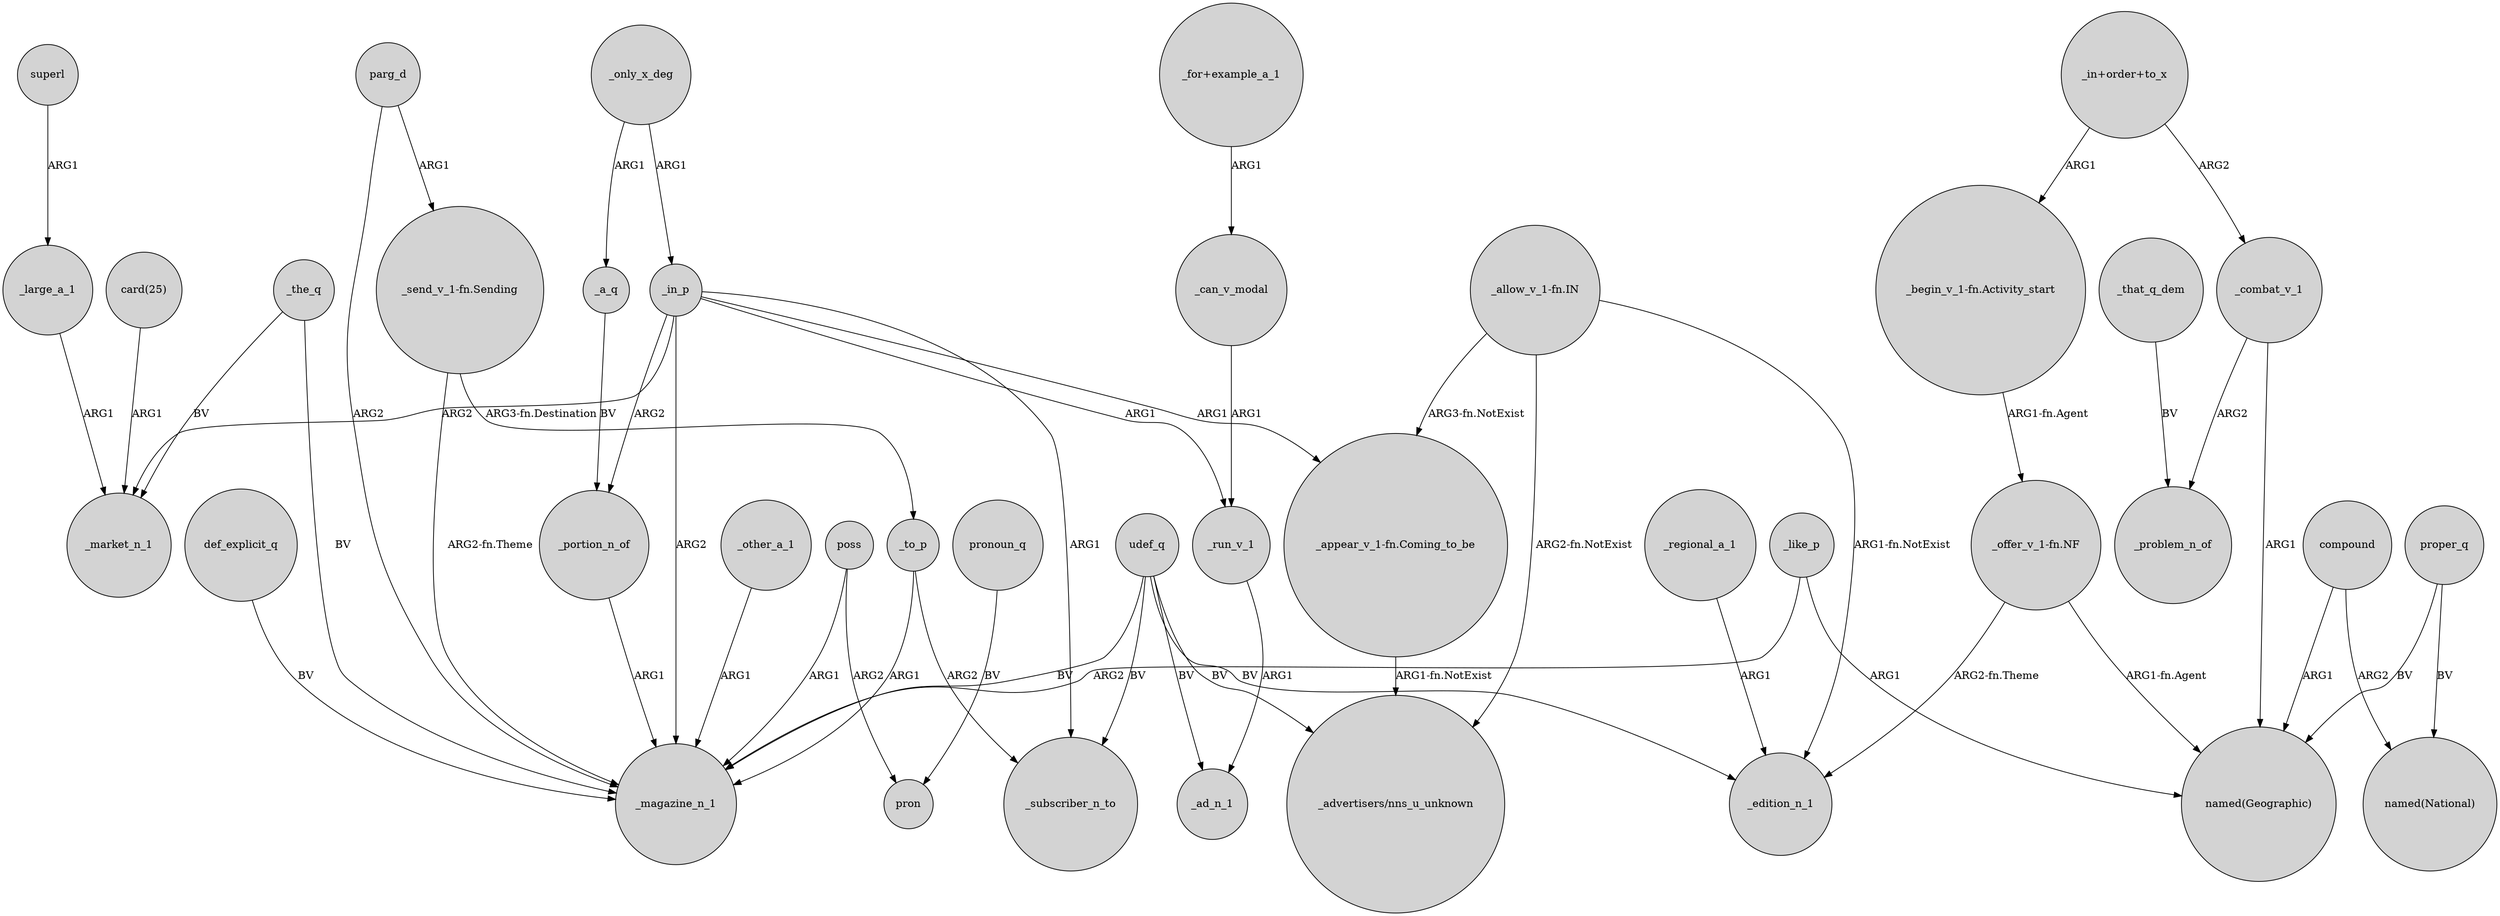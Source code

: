 digraph {
	node [shape=circle style=filled]
	superl -> _large_a_1 [label=ARG1]
	"_begin_v_1-fn.Activity_start" -> "_offer_v_1-fn.NF" [label="ARG1-fn.Agent"]
	_in_p -> _portion_n_of [label=ARG2]
	"_in+order+to_x" -> _combat_v_1 [label=ARG2]
	def_explicit_q -> _magazine_n_1 [label=BV]
	_to_p -> _subscriber_n_to [label=ARG2]
	poss -> pron [label=ARG2]
	_portion_n_of -> _magazine_n_1 [label=ARG1]
	_combat_v_1 -> _problem_n_of [label=ARG2]
	"_in+order+to_x" -> "_begin_v_1-fn.Activity_start" [label=ARG1]
	_in_p -> "_appear_v_1-fn.Coming_to_be" [label=ARG1]
	_regional_a_1 -> _edition_n_1 [label=ARG1]
	_in_p -> _run_v_1 [label=ARG1]
	_in_p -> _subscriber_n_to [label=ARG1]
	_the_q -> _magazine_n_1 [label=BV]
	_that_q_dem -> _problem_n_of [label=BV]
	_run_v_1 -> _ad_n_1 [label=ARG1]
	"_offer_v_1-fn.NF" -> _edition_n_1 [label="ARG2-fn.Theme"]
	"_allow_v_1-fn.IN" -> _edition_n_1 [label="ARG1-fn.NotExist"]
	udef_q -> _subscriber_n_to [label=BV]
	poss -> _magazine_n_1 [label=ARG1]
	compound -> "named(National)" [label=ARG2]
	udef_q -> _magazine_n_1 [label=BV]
	pronoun_q -> pron [label=BV]
	_large_a_1 -> _market_n_1 [label=ARG1]
	_like_p -> _magazine_n_1 [label=ARG2]
	"_appear_v_1-fn.Coming_to_be" -> "_advertisers/nns_u_unknown" [label="ARG1-fn.NotExist"]
	"_allow_v_1-fn.IN" -> "_appear_v_1-fn.Coming_to_be" [label="ARG3-fn.NotExist"]
	udef_q -> "_advertisers/nns_u_unknown" [label=BV]
	"_send_v_1-fn.Sending" -> _magazine_n_1 [label="ARG2-fn.Theme"]
	_other_a_1 -> _magazine_n_1 [label=ARG1]
	proper_q -> "named(Geographic)" [label=BV]
	_only_x_deg -> _a_q [label=ARG1]
	udef_q -> _ad_n_1 [label=BV]
	_only_x_deg -> _in_p [label=ARG1]
	"_send_v_1-fn.Sending" -> _to_p [label="ARG3-fn.Destination"]
	_to_p -> _magazine_n_1 [label=ARG1]
	_in_p -> _magazine_n_1 [label=ARG2]
	udef_q -> _edition_n_1 [label=BV]
	_in_p -> _market_n_1 [label=ARG2]
	"_allow_v_1-fn.IN" -> "_advertisers/nns_u_unknown" [label="ARG2-fn.NotExist"]
	proper_q -> "named(National)" [label=BV]
	_combat_v_1 -> "named(Geographic)" [label=ARG1]
	parg_d -> "_send_v_1-fn.Sending" [label=ARG1]
	_can_v_modal -> _run_v_1 [label=ARG1]
	compound -> "named(Geographic)" [label=ARG1]
	parg_d -> _magazine_n_1 [label=ARG2]
	_the_q -> _market_n_1 [label=BV]
	_a_q -> _portion_n_of [label=BV]
	"card(25)" -> _market_n_1 [label=ARG1]
	"_for+example_a_1" -> _can_v_modal [label=ARG1]
	_like_p -> "named(Geographic)" [label=ARG1]
	"_offer_v_1-fn.NF" -> "named(Geographic)" [label="ARG1-fn.Agent"]
}
